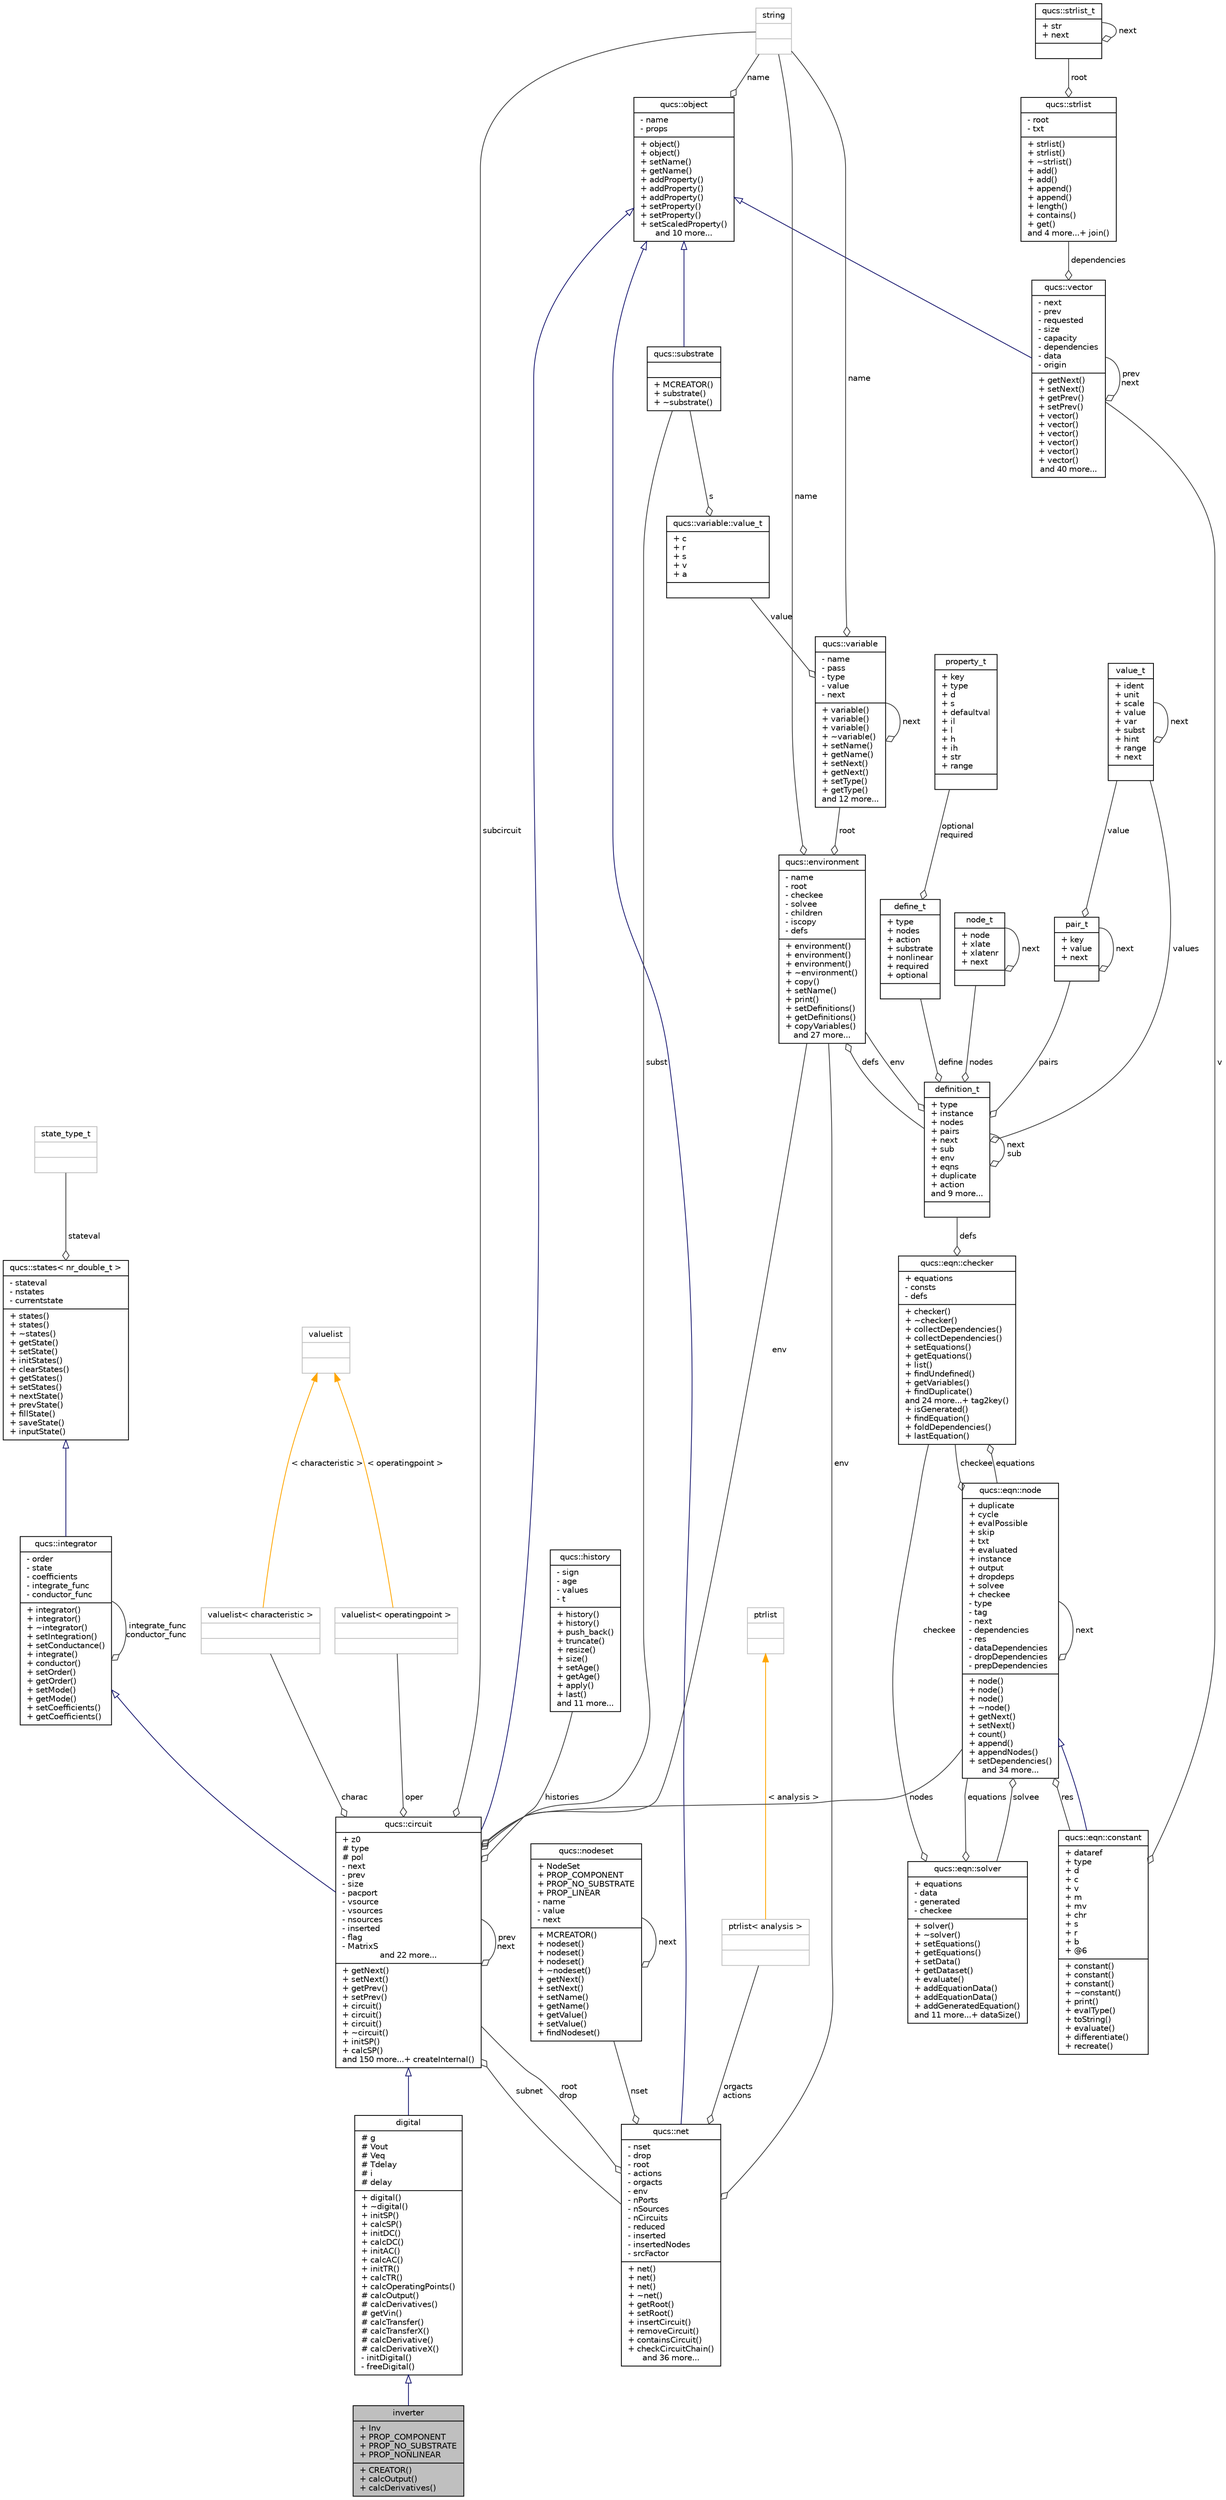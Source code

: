 digraph G
{
  edge [fontname="Helvetica",fontsize="10",labelfontname="Helvetica",labelfontsize="10"];
  node [fontname="Helvetica",fontsize="10",shape=record];
  Node1 [label="{inverter\n|+ Inv\l+ PROP_COMPONENT\l+ PROP_NO_SUBSTRATE\l+ PROP_NONLINEAR\l|+ CREATOR()\l+ calcOutput()\l+ calcDerivatives()\l}",height=0.2,width=0.4,color="black", fillcolor="grey75", style="filled" fontcolor="black"];
  Node2 -> Node1 [dir="back",color="midnightblue",fontsize="10",style="solid",arrowtail="onormal",fontname="Helvetica"];
  Node2 [label="{digital\n|# g\l# Vout\l# Veq\l# Tdelay\l# i\l# delay\l|+ digital()\l+ ~digital()\l+ initSP()\l+ calcSP()\l+ initDC()\l+ calcDC()\l+ initAC()\l+ calcAC()\l+ initTR()\l+ calcTR()\l+ calcOperatingPoints()\l# calcOutput()\l# calcDerivatives()\l# getVin()\l# calcTransfer()\l# calcTransferX()\l# calcDerivative()\l# calcDerivativeX()\l- initDigital()\l- freeDigital()\l}",height=0.2,width=0.4,color="black", fillcolor="white", style="filled",URL="$classdigital.html"];
  Node3 -> Node2 [dir="back",color="midnightblue",fontsize="10",style="solid",arrowtail="onormal",fontname="Helvetica"];
  Node3 [label="{qucs::circuit\n|+ z0\l# type\l# pol\l- next\l- prev\l- size\l- pacport\l- vsource\l- vsources\l- nsources\l- inserted\l- flag\l- MatrixS\land 22 more...|+ getNext()\l+ setNext()\l+ getPrev()\l+ setPrev()\l+ circuit()\l+ circuit()\l+ circuit()\l+ ~circuit()\l+ initSP()\l+ calcSP()\land 150 more...+ createInternal()\l}",height=0.2,width=0.4,color="black", fillcolor="white", style="filled",URL="$classqucs_1_1circuit.html",tooltip="base class for qucs circuit elements."];
  Node4 -> Node3 [dir="back",color="midnightblue",fontsize="10",style="solid",arrowtail="onormal",fontname="Helvetica"];
  Node4 [label="{qucs::object\n|- name\l- props\l|+ object()\l+ object()\l+ setName()\l+ getName()\l+ addProperty()\l+ addProperty()\l+ addProperty()\l+ setProperty()\l+ setProperty()\l+ setScaledProperty()\land 10 more...}",height=0.2,width=0.4,color="black", fillcolor="white", style="filled",URL="$classqucs_1_1object.html",tooltip="generic object class."];
  Node5 -> Node4 [color="grey25",fontsize="10",style="solid",label=" name" ,arrowhead="odiamond",fontname="Helvetica"];
  Node5 [label="{string\n||}",height=0.2,width=0.4,color="grey75", fillcolor="white", style="filled"];
  Node6 -> Node3 [dir="back",color="midnightblue",fontsize="10",style="solid",arrowtail="onormal",fontname="Helvetica"];
  Node6 [label="{qucs::integrator\n|- order\l- state\l- coefficients\l- integrate_func\l- conductor_func\l|+ integrator()\l+ integrator()\l+ ~integrator()\l+ setIntegration()\l+ setConductance()\l+ integrate()\l+ conductor()\l+ setOrder()\l+ getOrder()\l+ setMode()\l+ getMode()\l+ setCoefficients()\l+ getCoefficients()\l}",height=0.2,width=0.4,color="black", fillcolor="white", style="filled",URL="$classqucs_1_1integrator.html"];
  Node7 -> Node6 [dir="back",color="midnightblue",fontsize="10",style="solid",arrowtail="onormal",fontname="Helvetica"];
  Node7 [label="{qucs::states\< nr_double_t \>\n|- stateval\l- nstates\l- currentstate\l|+ states()\l+ states()\l+ ~states()\l+ getState()\l+ setState()\l+ initStates()\l+ clearStates()\l+ getStates()\l+ setStates()\l+ nextState()\l+ prevState()\l+ fillState()\l+ saveState()\l+ inputState()\l}",height=0.2,width=0.4,color="black", fillcolor="white", style="filled",URL="$classqucs_1_1states.html",tooltip="template class for storing state variables."];
  Node8 -> Node7 [color="grey25",fontsize="10",style="solid",label=" stateval" ,arrowhead="odiamond",fontname="Helvetica"];
  Node8 [label="{state_type_t\n||}",height=0.2,width=0.4,color="grey75", fillcolor="white", style="filled"];
  Node6 -> Node6 [color="grey25",fontsize="10",style="solid",label=" integrate_func\nconductor_func" ,arrowhead="odiamond",fontname="Helvetica"];
  Node3 -> Node3 [color="grey25",fontsize="10",style="solid",label=" prev\nnext" ,arrowhead="odiamond",fontname="Helvetica"];
  Node9 -> Node3 [color="grey25",fontsize="10",style="solid",label=" subnet" ,arrowhead="odiamond",fontname="Helvetica"];
  Node9 [label="{qucs::net\n|- nset\l- drop\l- root\l- actions\l- orgacts\l- env\l- nPorts\l- nSources\l- nCircuits\l- reduced\l- inserted\l- insertedNodes\l- srcFactor\l|+ net()\l+ net()\l+ net()\l+ ~net()\l+ getRoot()\l+ setRoot()\l+ insertCircuit()\l+ removeCircuit()\l+ containsCircuit()\l+ checkCircuitChain()\land 36 more...}",height=0.2,width=0.4,color="black", fillcolor="white", style="filled",URL="$classqucs_1_1net.html"];
  Node4 -> Node9 [dir="back",color="midnightblue",fontsize="10",style="solid",arrowtail="onormal",fontname="Helvetica"];
  Node3 -> Node9 [color="grey25",fontsize="10",style="solid",label=" root\ndrop" ,arrowhead="odiamond",fontname="Helvetica"];
  Node10 -> Node9 [color="grey25",fontsize="10",style="solid",label=" env" ,arrowhead="odiamond",fontname="Helvetica"];
  Node10 [label="{qucs::environment\n|- name\l- root\l- checkee\l- solvee\l- children\l- iscopy\l- defs\l|+ environment()\l+ environment()\l+ environment()\l+ ~environment()\l+ copy()\l+ setName()\l+ print()\l+ setDefinitions()\l+ getDefinitions()\l+ copyVariables()\land 27 more...}",height=0.2,width=0.4,color="black", fillcolor="white", style="filled",URL="$classqucs_1_1environment.html",tooltip="Houses the settings for netlist evaluation."];
  Node11 -> Node10 [color="grey25",fontsize="10",style="solid",label=" defs" ,arrowhead="odiamond",fontname="Helvetica"];
  Node11 [label="{definition_t\n|+ type\l+ instance\l+ nodes\l+ pairs\l+ next\l+ sub\l+ env\l+ eqns\l+ duplicate\l+ action\land 9 more...|}",height=0.2,width=0.4,color="black", fillcolor="white", style="filled",URL="$structdefinition__t.html"];
  Node10 -> Node11 [color="grey25",fontsize="10",style="solid",label=" env" ,arrowhead="odiamond",fontname="Helvetica"];
  Node12 -> Node11 [color="grey25",fontsize="10",style="solid",label=" nodes" ,arrowhead="odiamond",fontname="Helvetica"];
  Node12 [label="{node_t\n|+ node\l+ xlate\l+ xlatenr\l+ next\l|}",height=0.2,width=0.4,color="black", fillcolor="white", style="filled",URL="$structnode__t.html"];
  Node12 -> Node12 [color="grey25",fontsize="10",style="solid",label=" next" ,arrowhead="odiamond",fontname="Helvetica"];
  Node11 -> Node11 [color="grey25",fontsize="10",style="solid",label=" next\nsub" ,arrowhead="odiamond",fontname="Helvetica"];
  Node13 -> Node11 [color="grey25",fontsize="10",style="solid",label=" values" ,arrowhead="odiamond",fontname="Helvetica"];
  Node13 [label="{value_t\n|+ ident\l+ unit\l+ scale\l+ value\l+ var\l+ subst\l+ hint\l+ range\l+ next\l|}",height=0.2,width=0.4,color="black", fillcolor="white", style="filled",URL="$structvalue__t.html"];
  Node13 -> Node13 [color="grey25",fontsize="10",style="solid",label=" next" ,arrowhead="odiamond",fontname="Helvetica"];
  Node14 -> Node11 [color="grey25",fontsize="10",style="solid",label=" pairs" ,arrowhead="odiamond",fontname="Helvetica"];
  Node14 [label="{pair_t\n|+ key\l+ value\l+ next\l|}",height=0.2,width=0.4,color="black", fillcolor="white", style="filled",URL="$structpair__t.html"];
  Node13 -> Node14 [color="grey25",fontsize="10",style="solid",label=" value" ,arrowhead="odiamond",fontname="Helvetica"];
  Node14 -> Node14 [color="grey25",fontsize="10",style="solid",label=" next" ,arrowhead="odiamond",fontname="Helvetica"];
  Node15 -> Node11 [color="grey25",fontsize="10",style="solid",label=" define" ,arrowhead="odiamond",fontname="Helvetica"];
  Node15 [label="{define_t\n|+ type\l+ nodes\l+ action\l+ substrate\l+ nonlinear\l+ required\l+ optional\l|}",height=0.2,width=0.4,color="black", fillcolor="white", style="filled",URL="$structdefine__t.html"];
  Node16 -> Node15 [color="grey25",fontsize="10",style="solid",label=" optional\nrequired" ,arrowhead="odiamond",fontname="Helvetica"];
  Node16 [label="{property_t\n|+ key\l+ type\l+ d\l+ s\l+ defaultval\l+ il\l+ l\l+ h\l+ ih\l+ str\l+ range\l|}",height=0.2,width=0.4,color="black", fillcolor="white", style="filled",URL="$structproperty__t.html"];
  Node5 -> Node10 [color="grey25",fontsize="10",style="solid",label=" name" ,arrowhead="odiamond",fontname="Helvetica"];
  Node17 -> Node10 [color="grey25",fontsize="10",style="solid",label=" root" ,arrowhead="odiamond",fontname="Helvetica"];
  Node17 [label="{qucs::variable\n|- name\l- pass\l- type\l- value\l- next\l|+ variable()\l+ variable()\l+ variable()\l+ ~variable()\l+ setName()\l+ getName()\l+ setNext()\l+ getNext()\l+ setType()\l+ getType()\land 12 more...}",height=0.2,width=0.4,color="black", fillcolor="white", style="filled",URL="$classqucs_1_1variable.html"];
  Node5 -> Node17 [color="grey25",fontsize="10",style="solid",label=" name" ,arrowhead="odiamond",fontname="Helvetica"];
  Node18 -> Node17 [color="grey25",fontsize="10",style="solid",label=" value" ,arrowhead="odiamond",fontname="Helvetica"];
  Node18 [label="{qucs::variable::value_t\n|+ c\l+ r\l+ s\l+ v\l+ a\l|}",height=0.2,width=0.4,color="black", fillcolor="white", style="filled",URL="$unionqucs_1_1variable_1_1value__t.html"];
  Node19 -> Node18 [color="grey25",fontsize="10",style="solid",label=" s" ,arrowhead="odiamond",fontname="Helvetica"];
  Node19 [label="{qucs::substrate\n||+ MCREATOR()\l+ substrate()\l+ ~substrate()\l}",height=0.2,width=0.4,color="black", fillcolor="white", style="filled",URL="$classqucs_1_1substrate.html"];
  Node4 -> Node19 [dir="back",color="midnightblue",fontsize="10",style="solid",arrowtail="onormal",fontname="Helvetica"];
  Node17 -> Node17 [color="grey25",fontsize="10",style="solid",label=" next" ,arrowhead="odiamond",fontname="Helvetica"];
  Node20 -> Node9 [color="grey25",fontsize="10",style="solid",label=" orgacts\nactions" ,arrowhead="odiamond",fontname="Helvetica"];
  Node20 [label="{ptrlist\< analysis \>\n||}",height=0.2,width=0.4,color="grey75", fillcolor="white", style="filled"];
  Node21 -> Node20 [dir="back",color="orange",fontsize="10",style="solid",label=" \< analysis \>" ,fontname="Helvetica"];
  Node21 [label="{ptrlist\n||}",height=0.2,width=0.4,color="grey75", fillcolor="white", style="filled"];
  Node22 -> Node9 [color="grey25",fontsize="10",style="solid",label=" nset" ,arrowhead="odiamond",fontname="Helvetica"];
  Node22 [label="{qucs::nodeset\n|+ NodeSet\l+ PROP_COMPONENT\l+ PROP_NO_SUBSTRATE\l+ PROP_LINEAR\l- name\l- value\l- next\l|+ MCREATOR()\l+ nodeset()\l+ nodeset()\l+ nodeset()\l+ ~nodeset()\l+ getNext()\l+ setNext()\l+ setName()\l+ getName()\l+ getValue()\l+ setValue()\l+ findNodeset()\l}",height=0.2,width=0.4,color="black", fillcolor="white", style="filled",URL="$structqucs_1_1nodeset.html"];
  Node22 -> Node22 [color="grey25",fontsize="10",style="solid",label=" next" ,arrowhead="odiamond",fontname="Helvetica"];
  Node23 -> Node3 [color="grey25",fontsize="10",style="solid",label=" histories" ,arrowhead="odiamond",fontname="Helvetica"];
  Node23 [label="{qucs::history\n|- sign\l- age\l- values\l- t\l|+ history()\l+ history()\l+ push_back()\l+ truncate()\l+ resize()\l+ size()\l+ setAge()\l+ getAge()\l+ apply()\l+ last()\land 11 more...}",height=0.2,width=0.4,color="black", fillcolor="white", style="filled",URL="$classqucs_1_1history.html"];
  Node19 -> Node3 [color="grey25",fontsize="10",style="solid",label=" subst" ,arrowhead="odiamond",fontname="Helvetica"];
  Node10 -> Node3 [color="grey25",fontsize="10",style="solid",label=" env" ,arrowhead="odiamond",fontname="Helvetica"];
  Node24 -> Node3 [color="grey25",fontsize="10",style="solid",label=" nodes" ,arrowhead="odiamond",fontname="Helvetica"];
  Node24 [label="{qucs::eqn::node\n|+ duplicate\l+ cycle\l+ evalPossible\l+ skip\l+ txt\l+ evaluated\l+ instance\l+ output\l+ dropdeps\l+ solvee\l+ checkee\l- type\l- tag\l- next\l- dependencies\l- res\l- dataDependencies\l- dropDependencies\l- prepDependencies\l|+ node()\l+ node()\l+ node()\l+ ~node()\l+ getNext()\l+ setNext()\l+ count()\l+ append()\l+ appendNodes()\l+ setDependencies()\land 34 more...}",height=0.2,width=0.4,color="black", fillcolor="white", style="filled",URL="$classqucs_1_1eqn_1_1node.html"];
  Node25 -> Node24 [color="grey25",fontsize="10",style="solid",label=" checkee" ,arrowhead="odiamond",fontname="Helvetica"];
  Node25 [label="{qucs::eqn::checker\n|+ equations\l- consts\l- defs\l|+ checker()\l+ ~checker()\l+ collectDependencies()\l+ collectDependencies()\l+ setEquations()\l+ getEquations()\l+ list()\l+ findUndefined()\l+ getVariables()\l+ findDuplicate()\land 24 more...+ tag2key()\l+ isGenerated()\l+ findEquation()\l+ foldDependencies()\l+ lastEquation()\l}",height=0.2,width=0.4,color="black", fillcolor="white", style="filled",URL="$classqucs_1_1eqn_1_1checker.html"];
  Node11 -> Node25 [color="grey25",fontsize="10",style="solid",label=" defs" ,arrowhead="odiamond",fontname="Helvetica"];
  Node24 -> Node25 [color="grey25",fontsize="10",style="solid",label=" equations" ,arrowhead="odiamond",fontname="Helvetica"];
  Node24 -> Node24 [color="grey25",fontsize="10",style="solid",label=" next" ,arrowhead="odiamond",fontname="Helvetica"];
  Node26 -> Node24 [color="grey25",fontsize="10",style="solid",label=" res" ,arrowhead="odiamond",fontname="Helvetica"];
  Node26 [label="{qucs::eqn::constant\n|+ dataref\l+ type\l+ d\l+ c\l+ v\l+ m\l+ mv\l+ chr\l+ s\l+ r\l+ b\l+ @6\l|+ constant()\l+ constant()\l+ constant()\l+ ~constant()\l+ print()\l+ evalType()\l+ toString()\l+ evaluate()\l+ differentiate()\l+ recreate()\l}",height=0.2,width=0.4,color="black", fillcolor="white", style="filled",URL="$classqucs_1_1eqn_1_1constant.html"];
  Node24 -> Node26 [dir="back",color="midnightblue",fontsize="10",style="solid",arrowtail="onormal",fontname="Helvetica"];
  Node27 -> Node26 [color="grey25",fontsize="10",style="solid",label=" v" ,arrowhead="odiamond",fontname="Helvetica"];
  Node27 [label="{qucs::vector\n|- next\l- prev\l- requested\l- size\l- capacity\l- dependencies\l- data\l- origin\l|+ getNext()\l+ setNext()\l+ getPrev()\l+ setPrev()\l+ vector()\l+ vector()\l+ vector()\l+ vector()\l+ vector()\l+ vector()\land 40 more...}",height=0.2,width=0.4,color="black", fillcolor="white", style="filled",URL="$classqucs_1_1vector.html"];
  Node4 -> Node27 [dir="back",color="midnightblue",fontsize="10",style="solid",arrowtail="onormal",fontname="Helvetica"];
  Node28 -> Node27 [color="grey25",fontsize="10",style="solid",label=" dependencies" ,arrowhead="odiamond",fontname="Helvetica"];
  Node28 [label="{qucs::strlist\n|- root\l- txt\l|+ strlist()\l+ strlist()\l+ ~strlist()\l+ add()\l+ add()\l+ append()\l+ append()\l+ length()\l+ contains()\l+ get()\land 4 more...+ join()\l}",height=0.2,width=0.4,color="black", fillcolor="white", style="filled",URL="$classqucs_1_1strlist.html"];
  Node29 -> Node28 [color="grey25",fontsize="10",style="solid",label=" root" ,arrowhead="odiamond",fontname="Helvetica"];
  Node29 [label="{qucs::strlist_t\n|+ str\l+ next\l|}",height=0.2,width=0.4,color="black", fillcolor="white", style="filled",URL="$structqucs_1_1strlist__t.html"];
  Node29 -> Node29 [color="grey25",fontsize="10",style="solid",label=" next" ,arrowhead="odiamond",fontname="Helvetica"];
  Node27 -> Node27 [color="grey25",fontsize="10",style="solid",label=" prev\nnext" ,arrowhead="odiamond",fontname="Helvetica"];
  Node30 -> Node24 [color="grey25",fontsize="10",style="solid",label=" solvee" ,arrowhead="odiamond",fontname="Helvetica"];
  Node30 [label="{qucs::eqn::solver\n|+ equations\l- data\l- generated\l- checkee\l|+ solver()\l+ ~solver()\l+ setEquations()\l+ getEquations()\l+ setData()\l+ getDataset()\l+ evaluate()\l+ addEquationData()\l+ addEquationData()\l+ addGeneratedEquation()\land 11 more...+ dataSize()\l}",height=0.2,width=0.4,color="black", fillcolor="white", style="filled",URL="$classqucs_1_1eqn_1_1solver.html"];
  Node25 -> Node30 [color="grey25",fontsize="10",style="solid",label=" checkee" ,arrowhead="odiamond",fontname="Helvetica"];
  Node24 -> Node30 [color="grey25",fontsize="10",style="solid",label=" equations" ,arrowhead="odiamond",fontname="Helvetica"];
  Node5 -> Node3 [color="grey25",fontsize="10",style="solid",label=" subcircuit" ,arrowhead="odiamond",fontname="Helvetica"];
  Node31 -> Node3 [color="grey25",fontsize="10",style="solid",label=" charac" ,arrowhead="odiamond",fontname="Helvetica"];
  Node31 [label="{valuelist\< characteristic \>\n||}",height=0.2,width=0.4,color="grey75", fillcolor="white", style="filled"];
  Node32 -> Node31 [dir="back",color="orange",fontsize="10",style="solid",label=" \< characteristic \>" ,fontname="Helvetica"];
  Node32 [label="{valuelist\n||}",height=0.2,width=0.4,color="grey75", fillcolor="white", style="filled"];
  Node33 -> Node3 [color="grey25",fontsize="10",style="solid",label=" oper" ,arrowhead="odiamond",fontname="Helvetica"];
  Node33 [label="{valuelist\< operatingpoint \>\n||}",height=0.2,width=0.4,color="grey75", fillcolor="white", style="filled"];
  Node32 -> Node33 [dir="back",color="orange",fontsize="10",style="solid",label=" \< operatingpoint \>" ,fontname="Helvetica"];
}
